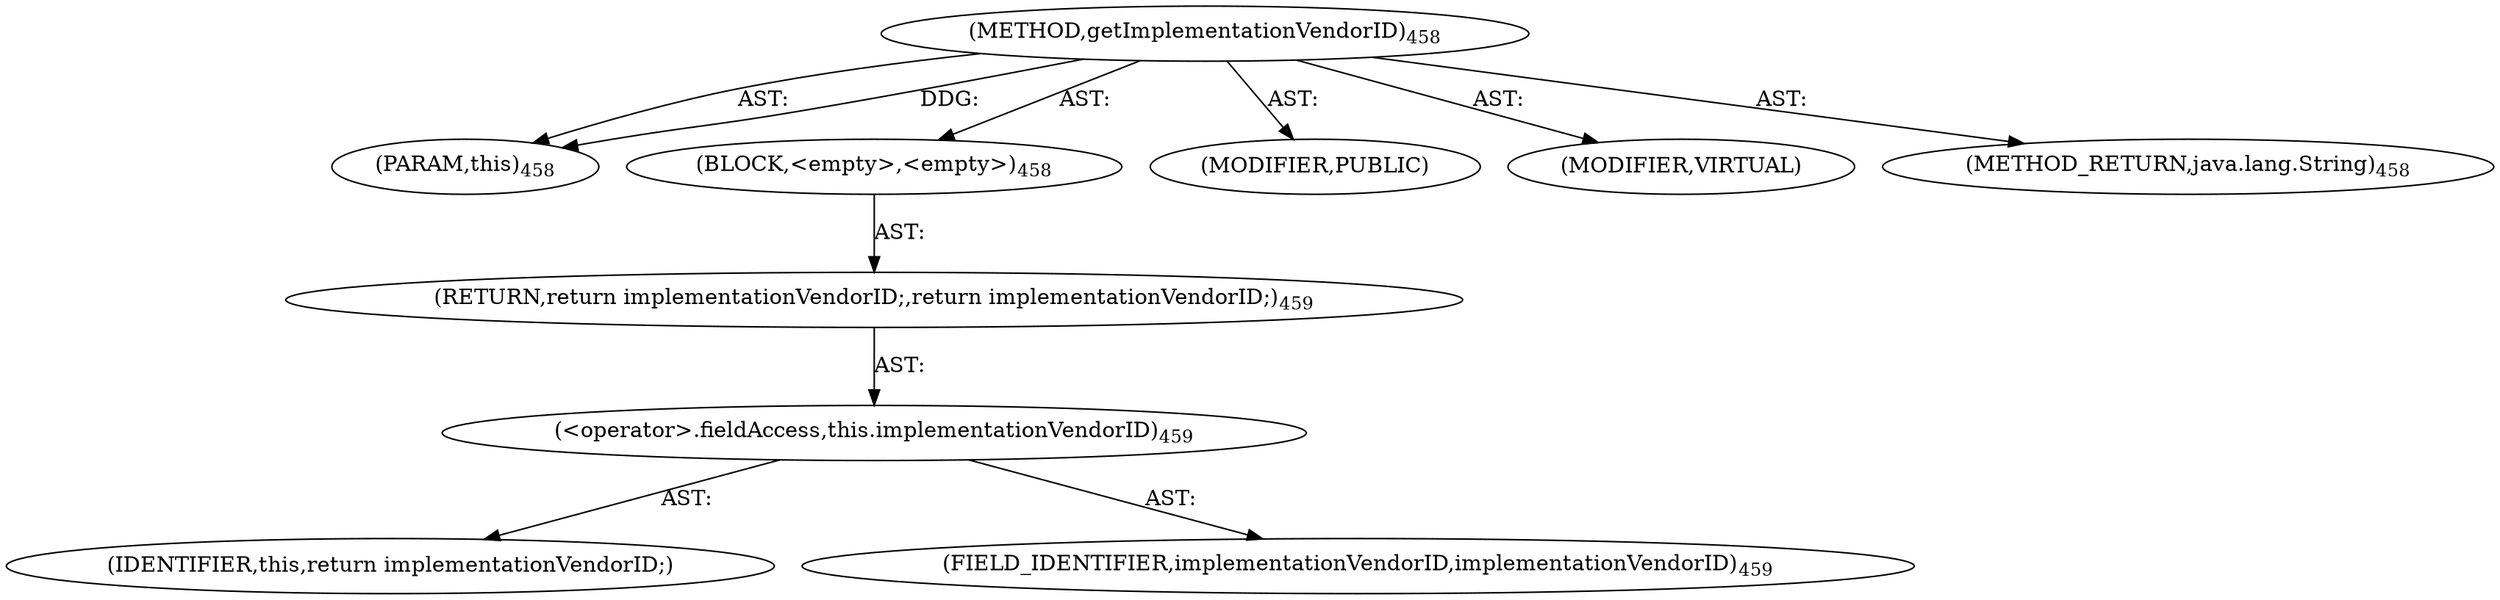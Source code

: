 digraph "getImplementationVendorID" {  
"111669149707" [label = <(METHOD,getImplementationVendorID)<SUB>458</SUB>> ]
"115964117015" [label = <(PARAM,this)<SUB>458</SUB>> ]
"25769803808" [label = <(BLOCK,&lt;empty&gt;,&lt;empty&gt;)<SUB>458</SUB>> ]
"146028888073" [label = <(RETURN,return implementationVendorID;,return implementationVendorID;)<SUB>459</SUB>> ]
"30064771206" [label = <(&lt;operator&gt;.fieldAccess,this.implementationVendorID)<SUB>459</SUB>> ]
"68719476853" [label = <(IDENTIFIER,this,return implementationVendorID;)> ]
"55834574873" [label = <(FIELD_IDENTIFIER,implementationVendorID,implementationVendorID)<SUB>459</SUB>> ]
"133143986233" [label = <(MODIFIER,PUBLIC)> ]
"133143986234" [label = <(MODIFIER,VIRTUAL)> ]
"128849018891" [label = <(METHOD_RETURN,java.lang.String)<SUB>458</SUB>> ]
  "111669149707" -> "115964117015"  [ label = "AST: "] 
  "111669149707" -> "25769803808"  [ label = "AST: "] 
  "111669149707" -> "133143986233"  [ label = "AST: "] 
  "111669149707" -> "133143986234"  [ label = "AST: "] 
  "111669149707" -> "128849018891"  [ label = "AST: "] 
  "25769803808" -> "146028888073"  [ label = "AST: "] 
  "146028888073" -> "30064771206"  [ label = "AST: "] 
  "30064771206" -> "68719476853"  [ label = "AST: "] 
  "30064771206" -> "55834574873"  [ label = "AST: "] 
  "111669149707" -> "115964117015"  [ label = "DDG: "] 
}
